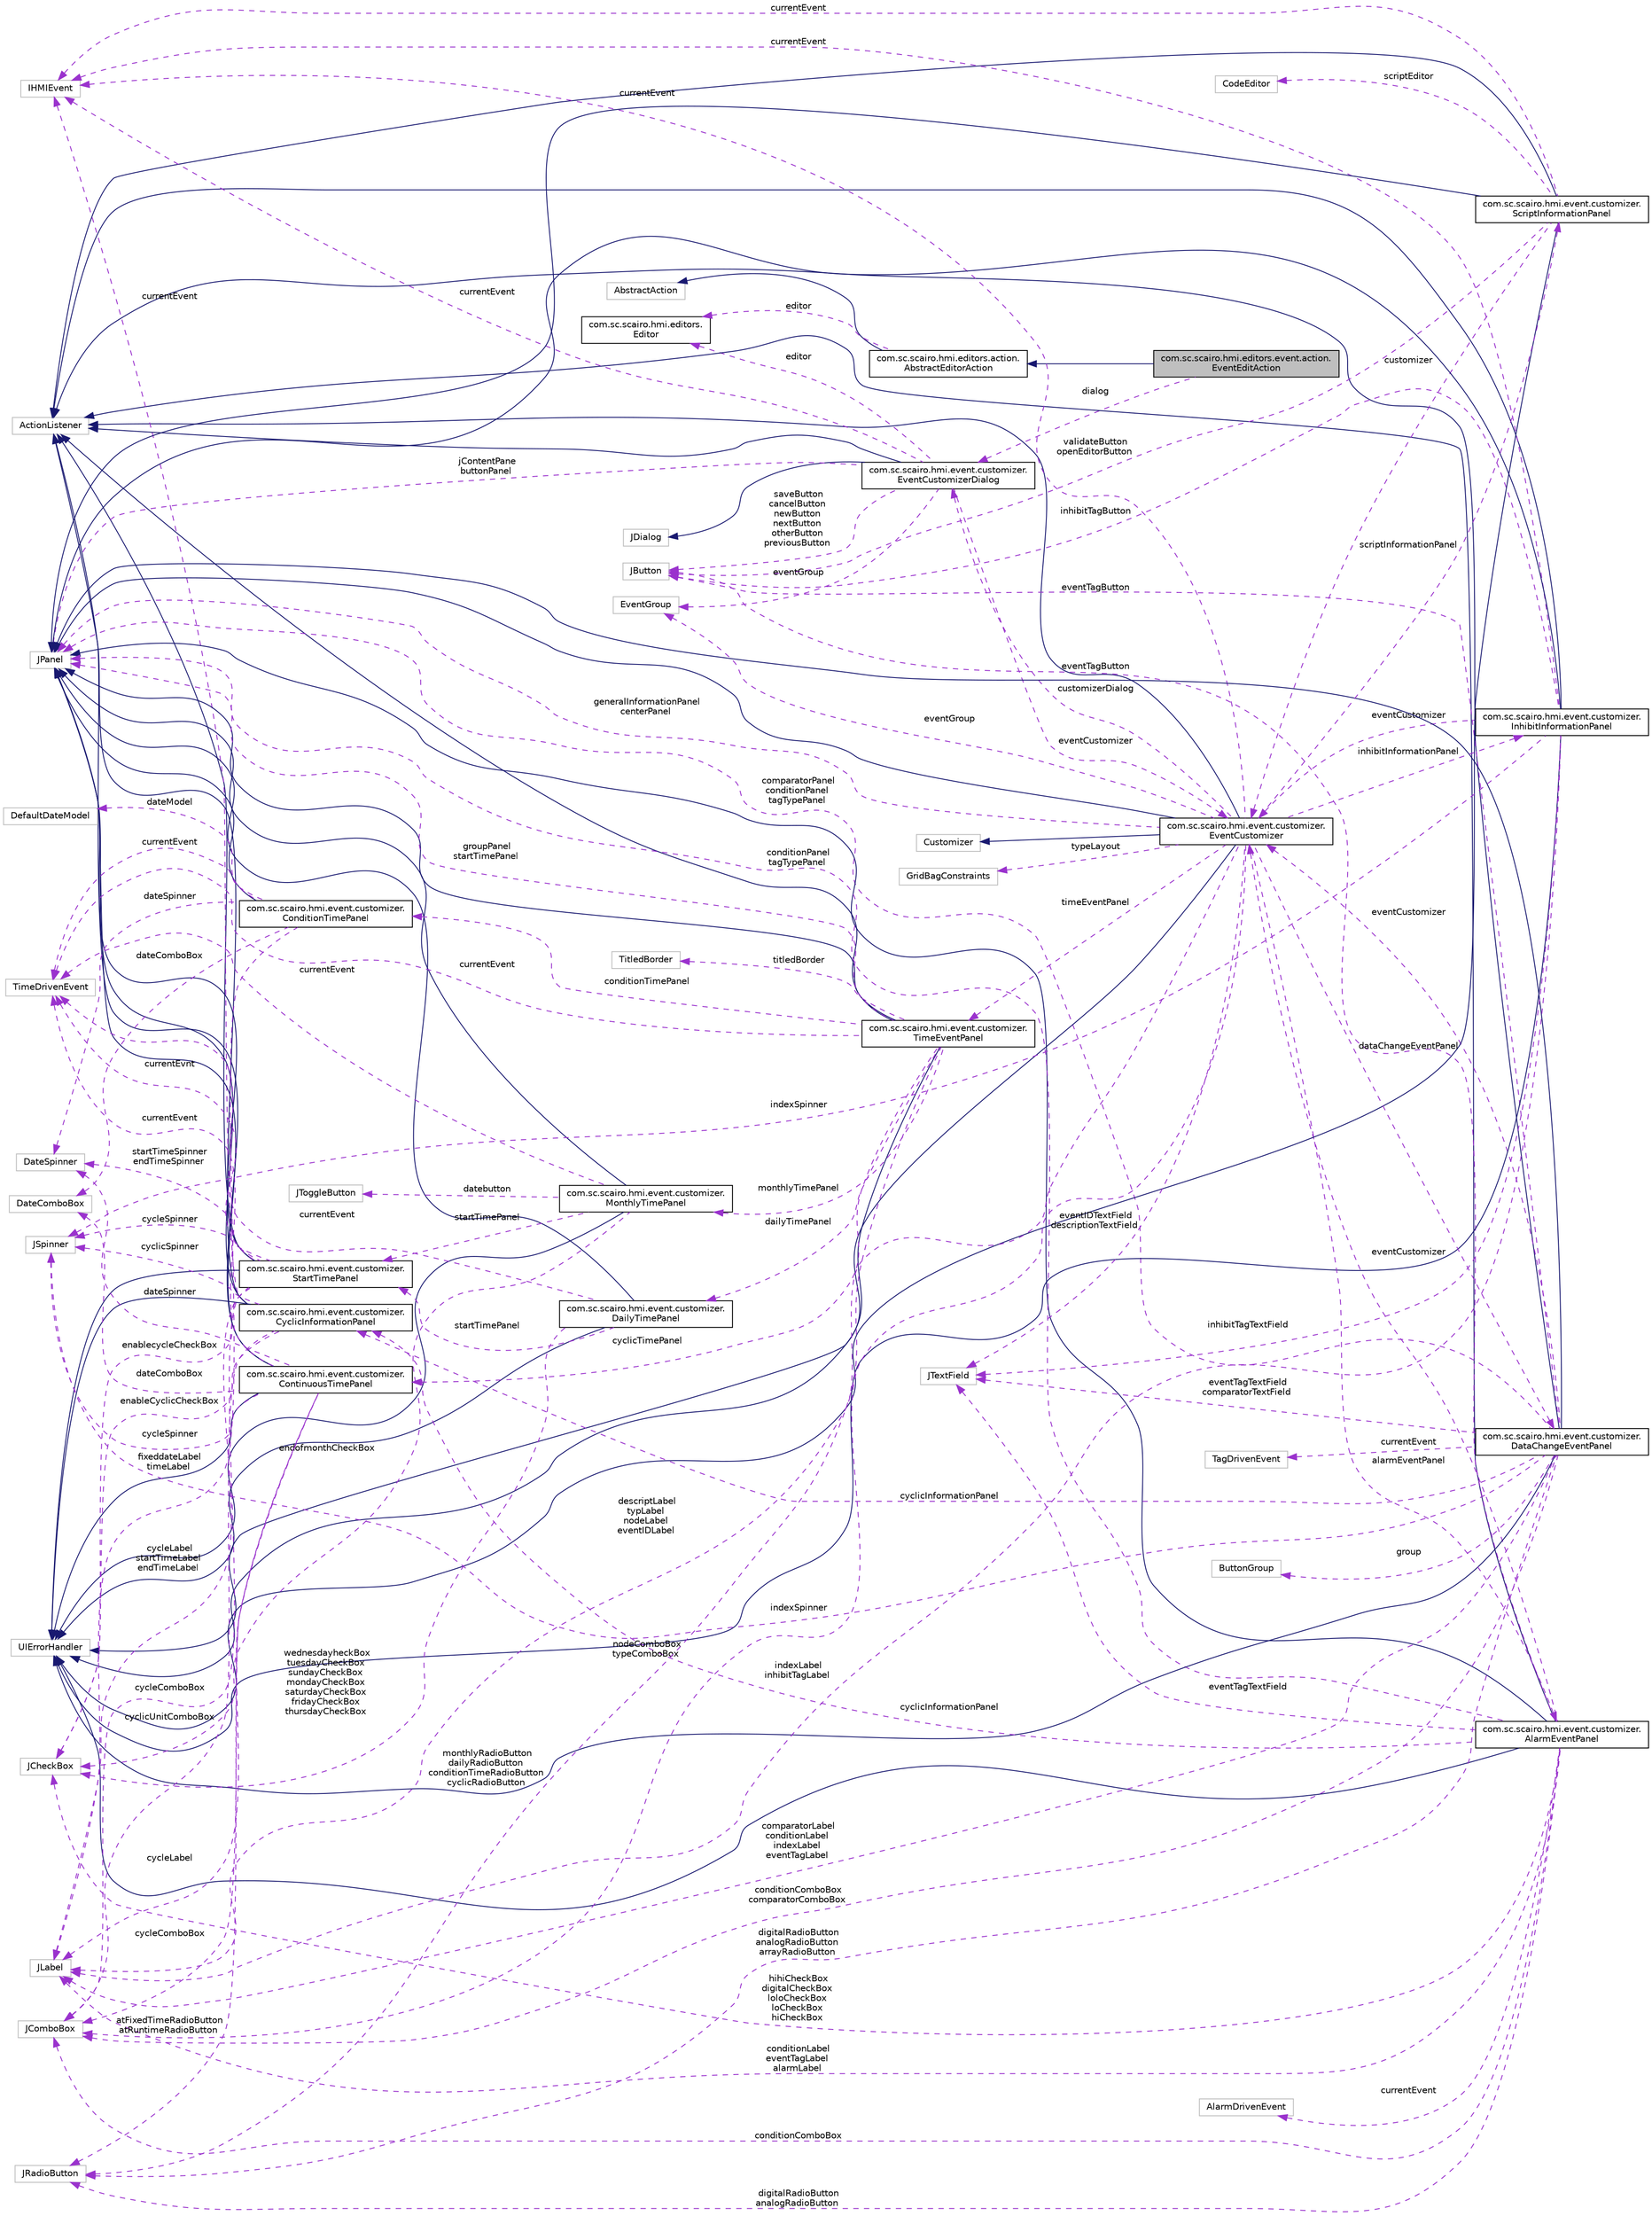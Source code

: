 digraph "com.sc.scairo.hmi.editors.event.action.EventEditAction"
{
 // LATEX_PDF_SIZE
  edge [fontname="Helvetica",fontsize="10",labelfontname="Helvetica",labelfontsize="10"];
  node [fontname="Helvetica",fontsize="10",shape=record];
  rankdir="LR";
  Node1 [label="com.sc.scairo.hmi.editors.event.action.\lEventEditAction",height=0.2,width=0.4,color="black", fillcolor="grey75", style="filled", fontcolor="black",tooltip=" "];
  Node2 -> Node1 [dir="back",color="midnightblue",fontsize="10",style="solid",fontname="Helvetica"];
  Node2 [label="com.sc.scairo.hmi.editors.action.\lAbstractEditorAction",height=0.2,width=0.4,color="black", fillcolor="white", style="filled",URL="$classcom_1_1sc_1_1scairo_1_1hmi_1_1editors_1_1action_1_1_abstract_editor_action.html",tooltip=" "];
  Node3 -> Node2 [dir="back",color="midnightblue",fontsize="10",style="solid",fontname="Helvetica"];
  Node3 [label="AbstractAction",height=0.2,width=0.4,color="grey75", fillcolor="white", style="filled",tooltip=" "];
  Node4 -> Node2 [dir="back",color="darkorchid3",fontsize="10",style="dashed",label=" editor" ,fontname="Helvetica"];
  Node4 [label="com.sc.scairo.hmi.editors.\lEditor",height=0.2,width=0.4,color="black", fillcolor="white", style="filled",URL="$interfacecom_1_1sc_1_1scairo_1_1hmi_1_1editors_1_1_editor.html",tooltip=" "];
  Node5 -> Node1 [dir="back",color="darkorchid3",fontsize="10",style="dashed",label=" dialog" ,fontname="Helvetica"];
  Node5 [label="com.sc.scairo.hmi.event.customizer.\lEventCustomizerDialog",height=0.2,width=0.4,color="black", fillcolor="white", style="filled",URL="$classcom_1_1sc_1_1scairo_1_1hmi_1_1event_1_1customizer_1_1_event_customizer_dialog.html",tooltip=" "];
  Node6 -> Node5 [dir="back",color="midnightblue",fontsize="10",style="solid",fontname="Helvetica"];
  Node6 [label="JDialog",height=0.2,width=0.4,color="grey75", fillcolor="white", style="filled",tooltip=" "];
  Node7 -> Node5 [dir="back",color="midnightblue",fontsize="10",style="solid",fontname="Helvetica"];
  Node7 [label="ActionListener",height=0.2,width=0.4,color="grey75", fillcolor="white", style="filled",tooltip=" "];
  Node8 -> Node5 [dir="back",color="darkorchid3",fontsize="10",style="dashed",label=" saveButton\ncancelButton\nnewButton\nnextButton\notherButton\npreviousButton" ,fontname="Helvetica"];
  Node8 [label="JButton",height=0.2,width=0.4,color="grey75", fillcolor="white", style="filled",tooltip=" "];
  Node9 -> Node5 [dir="back",color="darkorchid3",fontsize="10",style="dashed",label=" currentEvent" ,fontname="Helvetica"];
  Node9 [label="IHMIEvent",height=0.2,width=0.4,color="grey75", fillcolor="white", style="filled",tooltip=" "];
  Node10 -> Node5 [dir="back",color="darkorchid3",fontsize="10",style="dashed",label=" eventCustomizer" ,fontname="Helvetica"];
  Node10 [label="com.sc.scairo.hmi.event.customizer.\lEventCustomizer",height=0.2,width=0.4,color="black", fillcolor="white", style="filled",URL="$classcom_1_1sc_1_1scairo_1_1hmi_1_1event_1_1customizer_1_1_event_customizer.html",tooltip=" "];
  Node11 -> Node10 [dir="back",color="midnightblue",fontsize="10",style="solid",fontname="Helvetica"];
  Node11 [label="JPanel",height=0.2,width=0.4,color="grey75", fillcolor="white", style="filled",tooltip=" "];
  Node7 -> Node10 [dir="back",color="midnightblue",fontsize="10",style="solid",fontname="Helvetica"];
  Node12 -> Node10 [dir="back",color="midnightblue",fontsize="10",style="solid",fontname="Helvetica"];
  Node12 [label="Customizer",height=0.2,width=0.4,color="grey75", fillcolor="white", style="filled",tooltip=" "];
  Node13 -> Node10 [dir="back",color="midnightblue",fontsize="10",style="solid",fontname="Helvetica"];
  Node13 [label="UIErrorHandler",height=0.2,width=0.4,color="grey75", fillcolor="white", style="filled",tooltip=" "];
  Node14 -> Node10 [dir="back",color="darkorchid3",fontsize="10",style="dashed",label=" scriptInformationPanel" ,fontname="Helvetica"];
  Node14 [label="com.sc.scairo.hmi.event.customizer.\lScriptInformationPanel",height=0.2,width=0.4,color="black", fillcolor="white", style="filled",URL="$classcom_1_1sc_1_1scairo_1_1hmi_1_1event_1_1customizer_1_1_script_information_panel.html",tooltip=" "];
  Node11 -> Node14 [dir="back",color="midnightblue",fontsize="10",style="solid",fontname="Helvetica"];
  Node7 -> Node14 [dir="back",color="midnightblue",fontsize="10",style="solid",fontname="Helvetica"];
  Node13 -> Node14 [dir="back",color="midnightblue",fontsize="10",style="solid",fontname="Helvetica"];
  Node8 -> Node14 [dir="back",color="darkorchid3",fontsize="10",style="dashed",label=" validateButton\nopenEditorButton" ,fontname="Helvetica"];
  Node9 -> Node14 [dir="back",color="darkorchid3",fontsize="10",style="dashed",label=" currentEvent" ,fontname="Helvetica"];
  Node15 -> Node14 [dir="back",color="darkorchid3",fontsize="10",style="dashed",label=" scriptEditor" ,fontname="Helvetica"];
  Node15 [label="CodeEditor",height=0.2,width=0.4,color="grey75", fillcolor="white", style="filled",tooltip=" "];
  Node10 -> Node14 [dir="back",color="darkorchid3",fontsize="10",style="dashed",label=" customizer" ,fontname="Helvetica"];
  Node16 -> Node10 [dir="back",color="darkorchid3",fontsize="10",style="dashed",label=" inhibitInformationPanel" ,fontname="Helvetica"];
  Node16 [label="com.sc.scairo.hmi.event.customizer.\lInhibitInformationPanel",height=0.2,width=0.4,color="black", fillcolor="white", style="filled",URL="$classcom_1_1sc_1_1scairo_1_1hmi_1_1event_1_1customizer_1_1_inhibit_information_panel.html",tooltip=" "];
  Node11 -> Node16 [dir="back",color="midnightblue",fontsize="10",style="solid",fontname="Helvetica"];
  Node7 -> Node16 [dir="back",color="midnightblue",fontsize="10",style="solid",fontname="Helvetica"];
  Node13 -> Node16 [dir="back",color="midnightblue",fontsize="10",style="solid",fontname="Helvetica"];
  Node8 -> Node16 [dir="back",color="darkorchid3",fontsize="10",style="dashed",label=" inhibitTagButton" ,fontname="Helvetica"];
  Node9 -> Node16 [dir="back",color="darkorchid3",fontsize="10",style="dashed",label=" currentEvent" ,fontname="Helvetica"];
  Node17 -> Node16 [dir="back",color="darkorchid3",fontsize="10",style="dashed",label=" inhibitTagTextField" ,fontname="Helvetica"];
  Node17 [label="JTextField",height=0.2,width=0.4,color="grey75", fillcolor="white", style="filled",tooltip=" "];
  Node18 -> Node16 [dir="back",color="darkorchid3",fontsize="10",style="dashed",label=" indexSpinner" ,fontname="Helvetica"];
  Node18 [label="JSpinner",height=0.2,width=0.4,color="grey75", fillcolor="white", style="filled",tooltip=" "];
  Node10 -> Node16 [dir="back",color="darkorchid3",fontsize="10",style="dashed",label=" eventCustomizer" ,fontname="Helvetica"];
  Node19 -> Node16 [dir="back",color="darkorchid3",fontsize="10",style="dashed",label=" indexLabel\ninhibitTagLabel" ,fontname="Helvetica"];
  Node19 [label="JLabel",height=0.2,width=0.4,color="grey75", fillcolor="white", style="filled",tooltip=" "];
  Node20 -> Node10 [dir="back",color="darkorchid3",fontsize="10",style="dashed",label=" typeLayout" ,fontname="Helvetica"];
  Node20 [label="GridBagConstraints",height=0.2,width=0.4,color="grey75", fillcolor="white", style="filled",tooltip=" "];
  Node9 -> Node10 [dir="back",color="darkorchid3",fontsize="10",style="dashed",label=" currentEvent" ,fontname="Helvetica"];
  Node21 -> Node10 [dir="back",color="darkorchid3",fontsize="10",style="dashed",label=" dataChangeEventPanel" ,fontname="Helvetica"];
  Node21 [label="com.sc.scairo.hmi.event.customizer.\lDataChangeEventPanel",height=0.2,width=0.4,color="black", fillcolor="white", style="filled",URL="$classcom_1_1sc_1_1scairo_1_1hmi_1_1event_1_1customizer_1_1_data_change_event_panel.html",tooltip=" "];
  Node11 -> Node21 [dir="back",color="midnightblue",fontsize="10",style="solid",fontname="Helvetica"];
  Node7 -> Node21 [dir="back",color="midnightblue",fontsize="10",style="solid",fontname="Helvetica"];
  Node13 -> Node21 [dir="back",color="midnightblue",fontsize="10",style="solid",fontname="Helvetica"];
  Node8 -> Node21 [dir="back",color="darkorchid3",fontsize="10",style="dashed",label=" eventTagButton" ,fontname="Helvetica"];
  Node17 -> Node21 [dir="back",color="darkorchid3",fontsize="10",style="dashed",label=" eventTagTextField\ncomparatorTextField" ,fontname="Helvetica"];
  Node18 -> Node21 [dir="back",color="darkorchid3",fontsize="10",style="dashed",label=" indexSpinner" ,fontname="Helvetica"];
  Node22 -> Node21 [dir="back",color="darkorchid3",fontsize="10",style="dashed",label=" group" ,fontname="Helvetica"];
  Node22 [label="ButtonGroup",height=0.2,width=0.4,color="grey75", fillcolor="white", style="filled",tooltip=" "];
  Node10 -> Node21 [dir="back",color="darkorchid3",fontsize="10",style="dashed",label=" eventCustomizer" ,fontname="Helvetica"];
  Node23 -> Node21 [dir="back",color="darkorchid3",fontsize="10",style="dashed",label=" cyclicInformationPanel" ,fontname="Helvetica"];
  Node23 [label="com.sc.scairo.hmi.event.customizer.\lCyclicInformationPanel",height=0.2,width=0.4,color="black", fillcolor="white", style="filled",URL="$classcom_1_1sc_1_1scairo_1_1hmi_1_1event_1_1customizer_1_1_cyclic_information_panel.html",tooltip=" "];
  Node11 -> Node23 [dir="back",color="midnightblue",fontsize="10",style="solid",fontname="Helvetica"];
  Node7 -> Node23 [dir="back",color="midnightblue",fontsize="10",style="solid",fontname="Helvetica"];
  Node13 -> Node23 [dir="back",color="midnightblue",fontsize="10",style="solid",fontname="Helvetica"];
  Node24 -> Node23 [dir="back",color="darkorchid3",fontsize="10",style="dashed",label=" enableCyclicCheckBox" ,fontname="Helvetica"];
  Node24 [label="JCheckBox",height=0.2,width=0.4,color="grey75", fillcolor="white", style="filled",tooltip=" "];
  Node9 -> Node23 [dir="back",color="darkorchid3",fontsize="10",style="dashed",label=" currentEvent" ,fontname="Helvetica"];
  Node18 -> Node23 [dir="back",color="darkorchid3",fontsize="10",style="dashed",label=" cyclicSpinner" ,fontname="Helvetica"];
  Node25 -> Node23 [dir="back",color="darkorchid3",fontsize="10",style="dashed",label=" cyclicUnitComboBox" ,fontname="Helvetica"];
  Node25 [label="JComboBox",height=0.2,width=0.4,color="grey75", fillcolor="white", style="filled",tooltip=" "];
  Node25 -> Node21 [dir="back",color="darkorchid3",fontsize="10",style="dashed",label=" conditionComboBox\ncomparatorComboBox" ,fontname="Helvetica"];
  Node19 -> Node21 [dir="back",color="darkorchid3",fontsize="10",style="dashed",label=" comparatorLabel\nconditionLabel\nindexLabel\neventTagLabel" ,fontname="Helvetica"];
  Node11 -> Node21 [dir="back",color="darkorchid3",fontsize="10",style="dashed",label=" comparatorPanel\nconditionPanel\ntagTypePanel" ,fontname="Helvetica"];
  Node26 -> Node21 [dir="back",color="darkorchid3",fontsize="10",style="dashed",label=" currentEvent" ,fontname="Helvetica"];
  Node26 [label="TagDrivenEvent",height=0.2,width=0.4,color="grey75", fillcolor="white", style="filled",tooltip=" "];
  Node27 -> Node21 [dir="back",color="darkorchid3",fontsize="10",style="dashed",label=" digitalRadioButton\nanalogRadioButton\narrayRadioButton" ,fontname="Helvetica"];
  Node27 [label="JRadioButton",height=0.2,width=0.4,color="grey75", fillcolor="white", style="filled",tooltip=" "];
  Node17 -> Node10 [dir="back",color="darkorchid3",fontsize="10",style="dashed",label=" eventIDTextField\ndescriptionTextField" ,fontname="Helvetica"];
  Node28 -> Node10 [dir="back",color="darkorchid3",fontsize="10",style="dashed",label=" timeEventPanel" ,fontname="Helvetica"];
  Node28 [label="com.sc.scairo.hmi.event.customizer.\lTimeEventPanel",height=0.2,width=0.4,color="black", fillcolor="white", style="filled",URL="$classcom_1_1sc_1_1scairo_1_1hmi_1_1event_1_1customizer_1_1_time_event_panel.html",tooltip=" "];
  Node11 -> Node28 [dir="back",color="midnightblue",fontsize="10",style="solid",fontname="Helvetica"];
  Node7 -> Node28 [dir="back",color="midnightblue",fontsize="10",style="solid",fontname="Helvetica"];
  Node13 -> Node28 [dir="back",color="midnightblue",fontsize="10",style="solid",fontname="Helvetica"];
  Node29 -> Node28 [dir="back",color="darkorchid3",fontsize="10",style="dashed",label=" currentEvent" ,fontname="Helvetica"];
  Node29 [label="TimeDrivenEvent",height=0.2,width=0.4,color="grey75", fillcolor="white", style="filled",tooltip=" "];
  Node30 -> Node28 [dir="back",color="darkorchid3",fontsize="10",style="dashed",label=" conditionTimePanel" ,fontname="Helvetica"];
  Node30 [label="com.sc.scairo.hmi.event.customizer.\lConditionTimePanel",height=0.2,width=0.4,color="black", fillcolor="white", style="filled",URL="$classcom_1_1sc_1_1scairo_1_1hmi_1_1event_1_1customizer_1_1_condition_time_panel.html",tooltip=" "];
  Node11 -> Node30 [dir="back",color="midnightblue",fontsize="10",style="solid",fontname="Helvetica"];
  Node31 -> Node30 [dir="back",color="darkorchid3",fontsize="10",style="dashed",label=" dateSpinner" ,fontname="Helvetica"];
  Node31 [label="DateSpinner",height=0.2,width=0.4,color="grey75", fillcolor="white", style="filled",tooltip=" "];
  Node29 -> Node30 [dir="back",color="darkorchid3",fontsize="10",style="dashed",label=" currentEvent" ,fontname="Helvetica"];
  Node32 -> Node30 [dir="back",color="darkorchid3",fontsize="10",style="dashed",label=" dateComboBox" ,fontname="Helvetica"];
  Node32 [label="DateComboBox",height=0.2,width=0.4,color="grey75", fillcolor="white", style="filled",tooltip=" "];
  Node33 -> Node30 [dir="back",color="darkorchid3",fontsize="10",style="dashed",label=" dateModel" ,fontname="Helvetica"];
  Node33 [label="DefaultDateModel",height=0.2,width=0.4,color="grey75", fillcolor="white", style="filled",tooltip=" "];
  Node19 -> Node30 [dir="back",color="darkorchid3",fontsize="10",style="dashed",label=" fixeddateLabel\ntimeLabel" ,fontname="Helvetica"];
  Node34 -> Node28 [dir="back",color="darkorchid3",fontsize="10",style="dashed",label=" monthlyTimePanel" ,fontname="Helvetica"];
  Node34 [label="com.sc.scairo.hmi.event.customizer.\lMonthlyTimePanel",height=0.2,width=0.4,color="black", fillcolor="white", style="filled",URL="$classcom_1_1sc_1_1scairo_1_1hmi_1_1event_1_1customizer_1_1_monthly_time_panel.html",tooltip=" "];
  Node11 -> Node34 [dir="back",color="midnightblue",fontsize="10",style="solid",fontname="Helvetica"];
  Node13 -> Node34 [dir="back",color="midnightblue",fontsize="10",style="solid",fontname="Helvetica"];
  Node24 -> Node34 [dir="back",color="darkorchid3",fontsize="10",style="dashed",label=" endofmonthCheckBox" ,fontname="Helvetica"];
  Node29 -> Node34 [dir="back",color="darkorchid3",fontsize="10",style="dashed",label=" currentEvent" ,fontname="Helvetica"];
  Node35 -> Node34 [dir="back",color="darkorchid3",fontsize="10",style="dashed",label=" startTimePanel" ,fontname="Helvetica"];
  Node35 [label="com.sc.scairo.hmi.event.customizer.\lStartTimePanel",height=0.2,width=0.4,color="black", fillcolor="white", style="filled",URL="$classcom_1_1sc_1_1scairo_1_1hmi_1_1event_1_1customizer_1_1_start_time_panel.html",tooltip=" "];
  Node11 -> Node35 [dir="back",color="midnightblue",fontsize="10",style="solid",fontname="Helvetica"];
  Node7 -> Node35 [dir="back",color="midnightblue",fontsize="10",style="solid",fontname="Helvetica"];
  Node13 -> Node35 [dir="back",color="midnightblue",fontsize="10",style="solid",fontname="Helvetica"];
  Node31 -> Node35 [dir="back",color="darkorchid3",fontsize="10",style="dashed",label=" startTimeSpinner\nendTimeSpinner" ,fontname="Helvetica"];
  Node24 -> Node35 [dir="back",color="darkorchid3",fontsize="10",style="dashed",label=" enablecycleCheckBox" ,fontname="Helvetica"];
  Node29 -> Node35 [dir="back",color="darkorchid3",fontsize="10",style="dashed",label=" currentEvnt" ,fontname="Helvetica"];
  Node18 -> Node35 [dir="back",color="darkorchid3",fontsize="10",style="dashed",label=" cycleSpinner" ,fontname="Helvetica"];
  Node25 -> Node35 [dir="back",color="darkorchid3",fontsize="10",style="dashed",label=" cycleComboBox" ,fontname="Helvetica"];
  Node19 -> Node35 [dir="back",color="darkorchid3",fontsize="10",style="dashed",label=" cycleLabel\nstartTimeLabel\nendTimeLabel" ,fontname="Helvetica"];
  Node36 -> Node34 [dir="back",color="darkorchid3",fontsize="10",style="dashed",label=" datebutton" ,fontname="Helvetica"];
  Node36 [label="JToggleButton",height=0.2,width=0.4,color="grey75", fillcolor="white", style="filled",tooltip=" "];
  Node37 -> Node28 [dir="back",color="darkorchid3",fontsize="10",style="dashed",label=" titledBorder" ,fontname="Helvetica"];
  Node37 [label="TitledBorder",height=0.2,width=0.4,color="grey75", fillcolor="white", style="filled",tooltip=" "];
  Node11 -> Node28 [dir="back",color="darkorchid3",fontsize="10",style="dashed",label=" groupPanel\nstartTimePanel" ,fontname="Helvetica"];
  Node38 -> Node28 [dir="back",color="darkorchid3",fontsize="10",style="dashed",label=" cyclicTimePanel" ,fontname="Helvetica"];
  Node38 [label="com.sc.scairo.hmi.event.customizer.\lContinuousTimePanel",height=0.2,width=0.4,color="black", fillcolor="white", style="filled",URL="$classcom_1_1sc_1_1scairo_1_1hmi_1_1event_1_1customizer_1_1_continuous_time_panel.html",tooltip=" "];
  Node11 -> Node38 [dir="back",color="midnightblue",fontsize="10",style="solid",fontname="Helvetica"];
  Node7 -> Node38 [dir="back",color="midnightblue",fontsize="10",style="solid",fontname="Helvetica"];
  Node13 -> Node38 [dir="back",color="midnightblue",fontsize="10",style="solid",fontname="Helvetica"];
  Node31 -> Node38 [dir="back",color="darkorchid3",fontsize="10",style="dashed",label=" dateSpinner" ,fontname="Helvetica"];
  Node29 -> Node38 [dir="back",color="darkorchid3",fontsize="10",style="dashed",label=" currentEvent" ,fontname="Helvetica"];
  Node32 -> Node38 [dir="back",color="darkorchid3",fontsize="10",style="dashed",label=" dateComboBox" ,fontname="Helvetica"];
  Node18 -> Node38 [dir="back",color="darkorchid3",fontsize="10",style="dashed",label=" cycleSpinner" ,fontname="Helvetica"];
  Node25 -> Node38 [dir="back",color="darkorchid3",fontsize="10",style="dashed",label=" cycleComboBox" ,fontname="Helvetica"];
  Node19 -> Node38 [dir="back",color="darkorchid3",fontsize="10",style="dashed",label=" cycleLabel" ,fontname="Helvetica"];
  Node27 -> Node38 [dir="back",color="darkorchid3",fontsize="10",style="dashed",label=" atFixedTimeRadioButton\natRuntimeRadioButton" ,fontname="Helvetica"];
  Node27 -> Node28 [dir="back",color="darkorchid3",fontsize="10",style="dashed",label=" monthlyRadioButton\ndailyRadioButton\nconditionTimeRadioButton\ncyclicRadioButton" ,fontname="Helvetica"];
  Node39 -> Node28 [dir="back",color="darkorchid3",fontsize="10",style="dashed",label=" dailyTimePanel" ,fontname="Helvetica"];
  Node39 [label="com.sc.scairo.hmi.event.customizer.\lDailyTimePanel",height=0.2,width=0.4,color="black", fillcolor="white", style="filled",URL="$classcom_1_1sc_1_1scairo_1_1hmi_1_1event_1_1customizer_1_1_daily_time_panel.html",tooltip=" "];
  Node11 -> Node39 [dir="back",color="midnightblue",fontsize="10",style="solid",fontname="Helvetica"];
  Node13 -> Node39 [dir="back",color="midnightblue",fontsize="10",style="solid",fontname="Helvetica"];
  Node24 -> Node39 [dir="back",color="darkorchid3",fontsize="10",style="dashed",label=" wednesdayheckBox\ntuesdayCheckBox\nsundayCheckBox\nmondayCheckBox\nsaturdayCheckBox\nfridayCheckBox\nthursdayCheckBox" ,fontname="Helvetica"];
  Node29 -> Node39 [dir="back",color="darkorchid3",fontsize="10",style="dashed",label=" currentEvent" ,fontname="Helvetica"];
  Node35 -> Node39 [dir="back",color="darkorchid3",fontsize="10",style="dashed",label=" startTimePanel" ,fontname="Helvetica"];
  Node25 -> Node10 [dir="back",color="darkorchid3",fontsize="10",style="dashed",label=" nodeComboBox\ntypeComboBox" ,fontname="Helvetica"];
  Node19 -> Node10 [dir="back",color="darkorchid3",fontsize="10",style="dashed",label=" descriptLabel\ntypLabel\nnodeLabel\neventIDLabel" ,fontname="Helvetica"];
  Node40 -> Node10 [dir="back",color="darkorchid3",fontsize="10",style="dashed",label=" eventGroup" ,fontname="Helvetica"];
  Node40 [label="EventGroup",height=0.2,width=0.4,color="grey75", fillcolor="white", style="filled",tooltip=" "];
  Node11 -> Node10 [dir="back",color="darkorchid3",fontsize="10",style="dashed",label=" generalInformationPanel\ncenterPanel" ,fontname="Helvetica"];
  Node5 -> Node10 [dir="back",color="darkorchid3",fontsize="10",style="dashed",label=" customizerDialog" ,fontname="Helvetica"];
  Node41 -> Node10 [dir="back",color="darkorchid3",fontsize="10",style="dashed",label=" alarmEventPanel" ,fontname="Helvetica"];
  Node41 [label="com.sc.scairo.hmi.event.customizer.\lAlarmEventPanel",height=0.2,width=0.4,color="black", fillcolor="white", style="filled",URL="$classcom_1_1sc_1_1scairo_1_1hmi_1_1event_1_1customizer_1_1_alarm_event_panel.html",tooltip=" "];
  Node11 -> Node41 [dir="back",color="midnightblue",fontsize="10",style="solid",fontname="Helvetica"];
  Node7 -> Node41 [dir="back",color="midnightblue",fontsize="10",style="solid",fontname="Helvetica"];
  Node13 -> Node41 [dir="back",color="midnightblue",fontsize="10",style="solid",fontname="Helvetica"];
  Node24 -> Node41 [dir="back",color="darkorchid3",fontsize="10",style="dashed",label=" hihiCheckBox\ndigitalCheckBox\nloloCheckBox\nloCheckBox\nhiCheckBox" ,fontname="Helvetica"];
  Node8 -> Node41 [dir="back",color="darkorchid3",fontsize="10",style="dashed",label=" eventTagButton" ,fontname="Helvetica"];
  Node42 -> Node41 [dir="back",color="darkorchid3",fontsize="10",style="dashed",label=" currentEvent" ,fontname="Helvetica"];
  Node42 [label="AlarmDrivenEvent",height=0.2,width=0.4,color="grey75", fillcolor="white", style="filled",tooltip=" "];
  Node17 -> Node41 [dir="back",color="darkorchid3",fontsize="10",style="dashed",label=" eventTagTextField" ,fontname="Helvetica"];
  Node10 -> Node41 [dir="back",color="darkorchid3",fontsize="10",style="dashed",label=" eventCustomizer" ,fontname="Helvetica"];
  Node23 -> Node41 [dir="back",color="darkorchid3",fontsize="10",style="dashed",label=" cyclicInformationPanel" ,fontname="Helvetica"];
  Node25 -> Node41 [dir="back",color="darkorchid3",fontsize="10",style="dashed",label=" conditionComboBox" ,fontname="Helvetica"];
  Node19 -> Node41 [dir="back",color="darkorchid3",fontsize="10",style="dashed",label=" conditionLabel\neventTagLabel\nalarmLabel" ,fontname="Helvetica"];
  Node11 -> Node41 [dir="back",color="darkorchid3",fontsize="10",style="dashed",label=" conditionPanel\ntagTypePanel" ,fontname="Helvetica"];
  Node27 -> Node41 [dir="back",color="darkorchid3",fontsize="10",style="dashed",label=" digitalRadioButton\nanalogRadioButton" ,fontname="Helvetica"];
  Node40 -> Node5 [dir="back",color="darkorchid3",fontsize="10",style="dashed",label=" eventGroup" ,fontname="Helvetica"];
  Node11 -> Node5 [dir="back",color="darkorchid3",fontsize="10",style="dashed",label=" jContentPane\nbuttonPanel" ,fontname="Helvetica"];
  Node4 -> Node5 [dir="back",color="darkorchid3",fontsize="10",style="dashed",label=" editor" ,fontname="Helvetica"];
}
